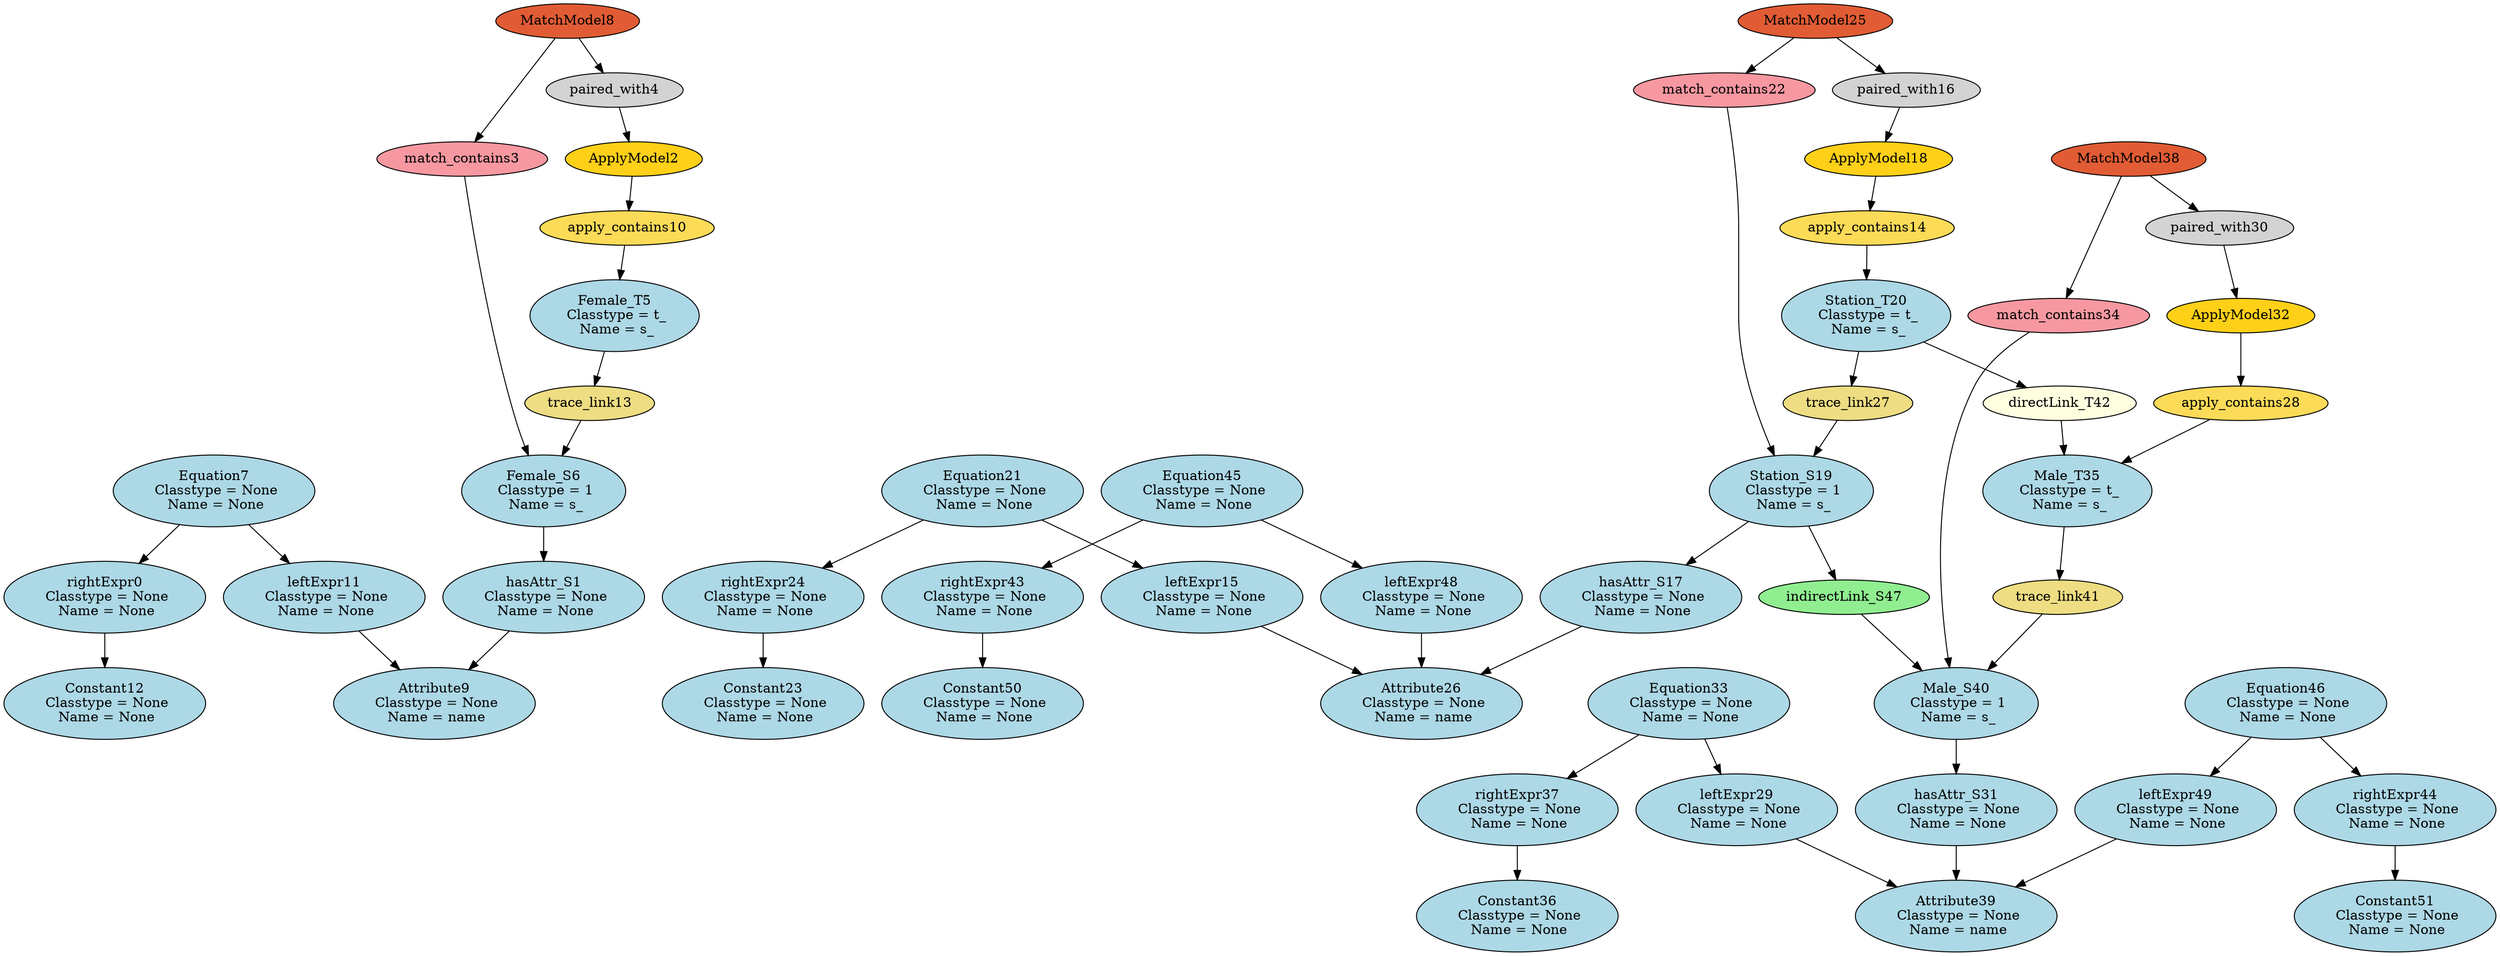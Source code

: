 digraph HEmptyPathCondition_HF2F_HS2S_HM2M_HSM2SM {
"rightExpr0\n Classtype = None\n Name = None" [style=filled, fillcolor=lightblue];
"hasAttr_S1\n Classtype = None\n Name = None" [style=filled, fillcolor=lightblue];
ApplyModel2 [style=filled, fillcolor="#FED017"];
match_contains3 [style=filled, fillcolor="#F798A1"];
paired_with4 [style=filled, fillcolor=lightgray];
"Female_T5\n Classtype = t_\n Name = s_" [style=filled, fillcolor=lightblue];
"Female_S6\n Classtype = 1\n Name = s_" [style=filled, fillcolor=lightblue];
"Equation7\n Classtype = None\n Name = None" [style=filled, fillcolor=lightblue];
MatchModel8 [style=filled, fillcolor="#E15C34"];
"Attribute9\n Classtype = None\n Name = name" [style=filled, fillcolor=lightblue];
apply_contains10 [style=filled, fillcolor="#FCDB58"];
"leftExpr11\n Classtype = None\n Name = None" [style=filled, fillcolor=lightblue];
"Constant12\n Classtype = None\n Name = None" [style=filled, fillcolor=lightblue];
trace_link13 [style=filled, fillcolor=lightgoldenrod];
apply_contains14 [style=filled, fillcolor="#FCDB58"];
"leftExpr15\n Classtype = None\n Name = None" [style=filled, fillcolor=lightblue];
paired_with16 [style=filled, fillcolor=lightgray];
"hasAttr_S17\n Classtype = None\n Name = None" [style=filled, fillcolor=lightblue];
ApplyModel18 [style=filled, fillcolor="#FED017"];
"Station_S19\n Classtype = 1\n Name = s_" [style=filled, fillcolor=lightblue];
"Station_T20\n Classtype = t_\n Name = s_" [style=filled, fillcolor=lightblue];
"Equation21\n Classtype = None\n Name = None" [style=filled, fillcolor=lightblue];
match_contains22 [style=filled, fillcolor="#F798A1"];
"Constant23\n Classtype = None\n Name = None" [style=filled, fillcolor=lightblue];
"rightExpr24\n Classtype = None\n Name = None" [style=filled, fillcolor=lightblue];
MatchModel25 [style=filled, fillcolor="#E15C34"];
"Attribute26\n Classtype = None\n Name = name" [style=filled, fillcolor=lightblue];
trace_link27 [style=filled, fillcolor=lightgoldenrod];
apply_contains28 [style=filled, fillcolor="#FCDB58"];
"leftExpr29\n Classtype = None\n Name = None" [style=filled, fillcolor=lightblue];
paired_with30 [style=filled, fillcolor=lightgray];
"hasAttr_S31\n Classtype = None\n Name = None" [style=filled, fillcolor=lightblue];
ApplyModel32 [style=filled, fillcolor="#FED017"];
"Equation33\n Classtype = None\n Name = None" [style=filled, fillcolor=lightblue];
match_contains34 [style=filled, fillcolor="#F798A1"];
"Male_T35\n Classtype = t_\n Name = s_" [style=filled, fillcolor=lightblue];
"Constant36\n Classtype = None\n Name = None" [style=filled, fillcolor=lightblue];
"rightExpr37\n Classtype = None\n Name = None" [style=filled, fillcolor=lightblue];
MatchModel38 [style=filled, fillcolor="#E15C34"];
"Attribute39\n Classtype = None\n Name = name" [style=filled, fillcolor=lightblue];
"Male_S40\n Classtype = 1\n Name = s_" [style=filled, fillcolor=lightblue];
trace_link41 [style=filled, fillcolor=lightgoldenrod];
"directLink_T42\n" [style=filled, fillcolor=lightyellow];
"rightExpr43\n Classtype = None\n Name = None" [style=filled, fillcolor=lightblue];
"rightExpr44\n Classtype = None\n Name = None" [style=filled, fillcolor=lightblue];
"Equation45\n Classtype = None\n Name = None" [style=filled, fillcolor=lightblue];
"Equation46\n Classtype = None\n Name = None" [style=filled, fillcolor=lightblue];
indirectLink_S47 [style=filled, fillcolor=lightgreen];
"leftExpr48\n Classtype = None\n Name = None" [style=filled, fillcolor=lightblue];
"leftExpr49\n Classtype = None\n Name = None" [style=filled, fillcolor=lightblue];
"Constant50\n Classtype = None\n Name = None" [style=filled, fillcolor=lightblue];
"Constant51\n Classtype = None\n Name = None" [style=filled, fillcolor=lightblue];
"Equation7\n Classtype = None\n Name = None" -> "rightExpr0\n Classtype = None\n Name = None";
"rightExpr0\n Classtype = None\n Name = None" -> "Constant12\n Classtype = None\n Name = None";
"Female_S6\n Classtype = 1\n Name = s_" -> "hasAttr_S1\n Classtype = None\n Name = None";
"hasAttr_S1\n Classtype = None\n Name = None" -> "Attribute9\n Classtype = None\n Name = name";
paired_with4 -> ApplyModel2;
ApplyModel2 -> apply_contains10;
MatchModel8 -> match_contains3;
match_contains3 -> "Female_S6\n Classtype = 1\n Name = s_";
MatchModel8 -> paired_with4;
apply_contains10 -> "Female_T5\n Classtype = t_\n Name = s_";
"Equation7\n Classtype = None\n Name = None" -> "leftExpr11\n Classtype = None\n Name = None";
"leftExpr11\n Classtype = None\n Name = None" -> "Attribute9\n Classtype = None\n Name = name";
trace_link13 -> "Female_S6\n Classtype = 1\n Name = s_";
"Female_T5\n Classtype = t_\n Name = s_" -> trace_link13;
ApplyModel18 -> apply_contains14;
apply_contains14 -> "Station_T20\n Classtype = t_\n Name = s_";
"Equation21\n Classtype = None\n Name = None" -> "leftExpr15\n Classtype = None\n Name = None";
"leftExpr15\n Classtype = None\n Name = None" -> "Attribute26\n Classtype = None\n Name = name";
MatchModel25 -> paired_with16;
paired_with16 -> ApplyModel18;
"Station_S19\n Classtype = 1\n Name = s_" -> "hasAttr_S17\n Classtype = None\n Name = None";
"hasAttr_S17\n Classtype = None\n Name = None" -> "Attribute26\n Classtype = None\n Name = name";
match_contains22 -> "Station_S19\n Classtype = 1\n Name = s_";
"Equation21\n Classtype = None\n Name = None" -> "rightExpr24\n Classtype = None\n Name = None";
MatchModel25 -> match_contains22;
"rightExpr24\n Classtype = None\n Name = None" -> "Constant23\n Classtype = None\n Name = None";
trace_link27 -> "Station_S19\n Classtype = 1\n Name = s_";
"Station_T20\n Classtype = t_\n Name = s_" -> trace_link27;
ApplyModel32 -> apply_contains28;
apply_contains28 -> "Male_T35\n Classtype = t_\n Name = s_";
"Equation33\n Classtype = None\n Name = None" -> "leftExpr29\n Classtype = None\n Name = None";
"leftExpr29\n Classtype = None\n Name = None" -> "Attribute39\n Classtype = None\n Name = name";
MatchModel38 -> paired_with30;
paired_with30 -> ApplyModel32;
"Male_S40\n Classtype = 1\n Name = s_" -> "hasAttr_S31\n Classtype = None\n Name = None";
"hasAttr_S31\n Classtype = None\n Name = None" -> "Attribute39\n Classtype = None\n Name = name";
"Equation33\n Classtype = None\n Name = None" -> "rightExpr37\n Classtype = None\n Name = None";
MatchModel38 -> match_contains34;
match_contains34 -> "Male_S40\n Classtype = 1\n Name = s_";
"rightExpr37\n Classtype = None\n Name = None" -> "Constant36\n Classtype = None\n Name = None";
trace_link41 -> "Male_S40\n Classtype = 1\n Name = s_";
"Male_T35\n Classtype = t_\n Name = s_" -> trace_link41;
"Station_S19\n Classtype = 1\n Name = s_" -> indirectLink_S47;
indirectLink_S47 -> "Male_S40\n Classtype = 1\n Name = s_";
"Station_T20\n Classtype = t_\n Name = s_" -> "directLink_T42\n";
"directLink_T42\n" -> "Male_T35\n Classtype = t_\n Name = s_";
"Equation45\n Classtype = None\n Name = None" -> "rightExpr43\n Classtype = None\n Name = None";
"Equation45\n Classtype = None\n Name = None" -> "leftExpr48\n Classtype = None\n Name = None";
"rightExpr43\n Classtype = None\n Name = None" -> "Constant50\n Classtype = None\n Name = None";
"Equation46\n Classtype = None\n Name = None" -> "rightExpr44\n Classtype = None\n Name = None";
"Equation46\n Classtype = None\n Name = None" -> "leftExpr49\n Classtype = None\n Name = None";
"rightExpr44\n Classtype = None\n Name = None" -> "Constant51\n Classtype = None\n Name = None";
"leftExpr48\n Classtype = None\n Name = None" -> "Attribute26\n Classtype = None\n Name = name";
"leftExpr49\n Classtype = None\n Name = None" -> "Attribute39\n Classtype = None\n Name = name";
}
